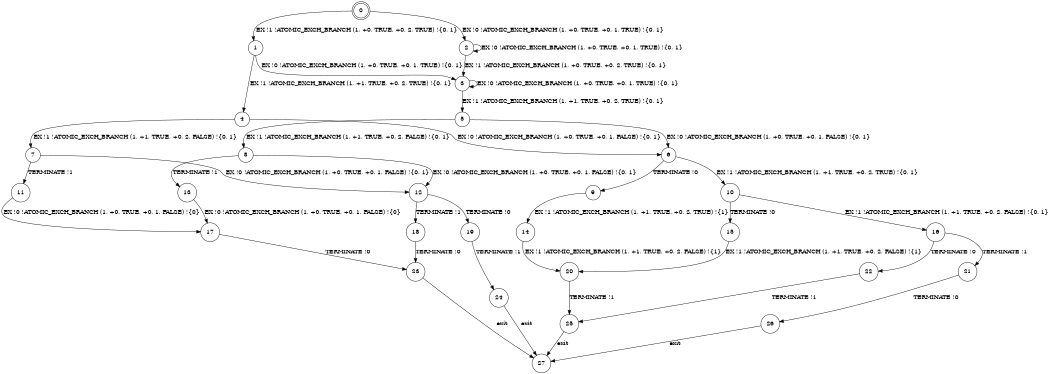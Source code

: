 digraph BCG {
size = "7, 10.5";
center = TRUE;
node [shape = circle];
0 [peripheries = 2];
0 -> 1 [label = "EX !1 !ATOMIC_EXCH_BRANCH (1, +0, TRUE, +0, 2, TRUE) !{0, 1}"];
0 -> 2 [label = "EX !0 !ATOMIC_EXCH_BRANCH (1, +0, TRUE, +0, 1, TRUE) !{0, 1}"];
1 -> 3 [label = "EX !0 !ATOMIC_EXCH_BRANCH (1, +0, TRUE, +0, 1, TRUE) !{0, 1}"];
1 -> 4 [label = "EX !1 !ATOMIC_EXCH_BRANCH (1, +1, TRUE, +0, 2, TRUE) !{0, 1}"];
2 -> 3 [label = "EX !1 !ATOMIC_EXCH_BRANCH (1, +0, TRUE, +0, 2, TRUE) !{0, 1}"];
2 -> 2 [label = "EX !0 !ATOMIC_EXCH_BRANCH (1, +0, TRUE, +0, 1, TRUE) !{0, 1}"];
3 -> 5 [label = "EX !1 !ATOMIC_EXCH_BRANCH (1, +1, TRUE, +0, 2, TRUE) !{0, 1}"];
3 -> 3 [label = "EX !0 !ATOMIC_EXCH_BRANCH (1, +0, TRUE, +0, 1, TRUE) !{0, 1}"];
4 -> 6 [label = "EX !0 !ATOMIC_EXCH_BRANCH (1, +0, TRUE, +0, 1, FALSE) !{0, 1}"];
4 -> 7 [label = "EX !1 !ATOMIC_EXCH_BRANCH (1, +1, TRUE, +0, 2, FALSE) !{0, 1}"];
5 -> 8 [label = "EX !1 !ATOMIC_EXCH_BRANCH (1, +1, TRUE, +0, 2, FALSE) !{0, 1}"];
5 -> 6 [label = "EX !0 !ATOMIC_EXCH_BRANCH (1, +0, TRUE, +0, 1, FALSE) !{0, 1}"];
6 -> 9 [label = "TERMINATE !0"];
6 -> 10 [label = "EX !1 !ATOMIC_EXCH_BRANCH (1, +1, TRUE, +0, 2, TRUE) !{0, 1}"];
7 -> 11 [label = "TERMINATE !1"];
7 -> 12 [label = "EX !0 !ATOMIC_EXCH_BRANCH (1, +0, TRUE, +0, 1, FALSE) !{0, 1}"];
8 -> 13 [label = "TERMINATE !1"];
8 -> 12 [label = "EX !0 !ATOMIC_EXCH_BRANCH (1, +0, TRUE, +0, 1, FALSE) !{0, 1}"];
9 -> 14 [label = "EX !1 !ATOMIC_EXCH_BRANCH (1, +1, TRUE, +0, 2, TRUE) !{1}"];
10 -> 15 [label = "TERMINATE !0"];
10 -> 16 [label = "EX !1 !ATOMIC_EXCH_BRANCH (1, +1, TRUE, +0, 2, FALSE) !{0, 1}"];
11 -> 17 [label = "EX !0 !ATOMIC_EXCH_BRANCH (1, +0, TRUE, +0, 1, FALSE) !{0}"];
12 -> 18 [label = "TERMINATE !1"];
12 -> 19 [label = "TERMINATE !0"];
13 -> 17 [label = "EX !0 !ATOMIC_EXCH_BRANCH (1, +0, TRUE, +0, 1, FALSE) !{0}"];
14 -> 20 [label = "EX !1 !ATOMIC_EXCH_BRANCH (1, +1, TRUE, +0, 2, FALSE) !{1}"];
15 -> 20 [label = "EX !1 !ATOMIC_EXCH_BRANCH (1, +1, TRUE, +0, 2, FALSE) !{1}"];
16 -> 21 [label = "TERMINATE !1"];
16 -> 22 [label = "TERMINATE !0"];
17 -> 23 [label = "TERMINATE !0"];
18 -> 23 [label = "TERMINATE !0"];
19 -> 24 [label = "TERMINATE !1"];
20 -> 25 [label = "TERMINATE !1"];
21 -> 26 [label = "TERMINATE !0"];
22 -> 25 [label = "TERMINATE !1"];
23 -> 27 [label = "exit"];
24 -> 27 [label = "exit"];
25 -> 27 [label = "exit"];
26 -> 27 [label = "exit"];
}
